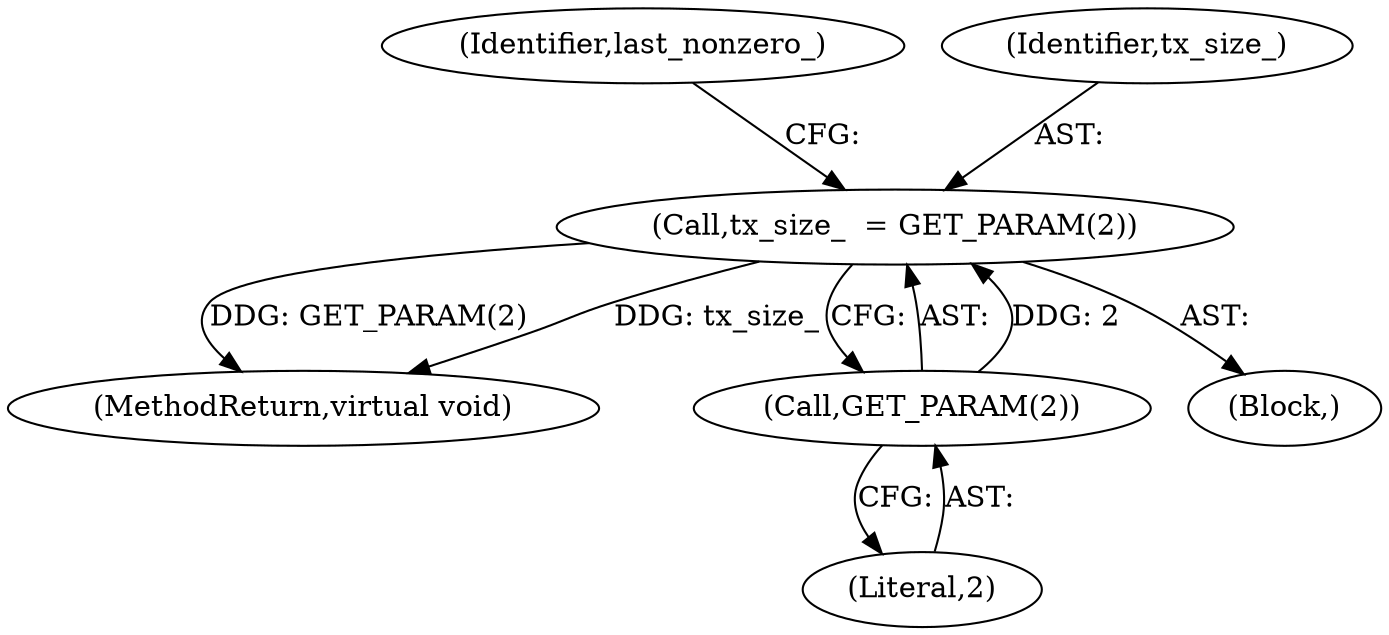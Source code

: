 digraph "1_Android_5a9753fca56f0eeb9f61e342b2fccffc364f9426_92@del" {
"1000110" [label="(Call,tx_size_  = GET_PARAM(2))"];
"1000112" [label="(Call,GET_PARAM(2))"];
"1000115" [label="(Identifier,last_nonzero_)"];
"1000111" [label="(Identifier,tx_size_)"];
"1000118" [label="(MethodReturn,virtual void)"];
"1000113" [label="(Literal,2)"];
"1000110" [label="(Call,tx_size_  = GET_PARAM(2))"];
"1000112" [label="(Call,GET_PARAM(2))"];
"1000101" [label="(Block,)"];
"1000110" -> "1000101"  [label="AST: "];
"1000110" -> "1000112"  [label="CFG: "];
"1000111" -> "1000110"  [label="AST: "];
"1000112" -> "1000110"  [label="AST: "];
"1000115" -> "1000110"  [label="CFG: "];
"1000110" -> "1000118"  [label="DDG: GET_PARAM(2)"];
"1000110" -> "1000118"  [label="DDG: tx_size_"];
"1000112" -> "1000110"  [label="DDG: 2"];
"1000112" -> "1000113"  [label="CFG: "];
"1000113" -> "1000112"  [label="AST: "];
}
